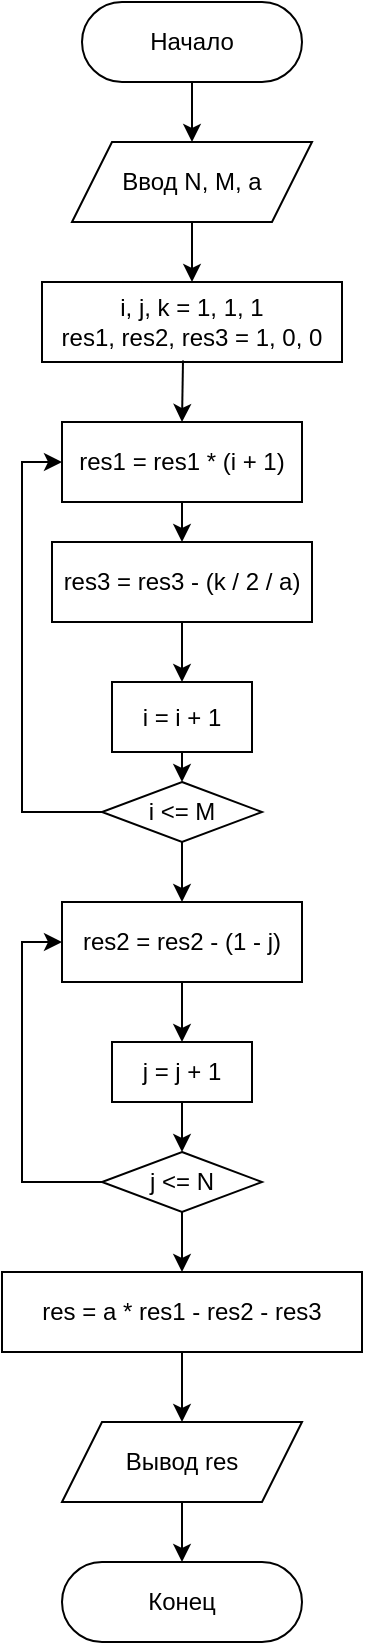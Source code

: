 <mxfile version="24.2.8" type="device">
  <diagram name="Страница — 1" id="xEmgllcR3weaRd5ca7ey">
    <mxGraphModel dx="1314" dy="809" grid="1" gridSize="10" guides="1" tooltips="1" connect="1" arrows="1" fold="1" page="1" pageScale="1" pageWidth="827" pageHeight="1169" math="0" shadow="0">
      <root>
        <mxCell id="0" />
        <mxCell id="1" parent="0" />
        <mxCell id="bxHcni_rUdnKQo_Xm9FA-153" value="Начало" style="rounded=1;whiteSpace=wrap;html=1;arcSize=50;" vertex="1" parent="1">
          <mxGeometry x="345" y="80" width="110" height="40" as="geometry" />
        </mxCell>
        <mxCell id="bxHcni_rUdnKQo_Xm9FA-154" value="Ввод N, M, a" style="shape=parallelogram;perimeter=parallelogramPerimeter;whiteSpace=wrap;html=1;fixedSize=1;" vertex="1" parent="1">
          <mxGeometry x="340" y="150" width="120" height="40" as="geometry" />
        </mxCell>
        <mxCell id="bxHcni_rUdnKQo_Xm9FA-157" value="i, j, k = 1, 1, 1&lt;div&gt;res1, res2, res3 = 1, 0, 0&lt;/div&gt;" style="rounded=0;whiteSpace=wrap;html=1;" vertex="1" parent="1">
          <mxGeometry x="325" y="220" width="150" height="40" as="geometry" />
        </mxCell>
        <mxCell id="bxHcni_rUdnKQo_Xm9FA-158" value="res1 = res1 * (i + 1)" style="rounded=0;whiteSpace=wrap;html=1;" vertex="1" parent="1">
          <mxGeometry x="335" y="290" width="120" height="40" as="geometry" />
        </mxCell>
        <mxCell id="bxHcni_rUdnKQo_Xm9FA-160" value="" style="endArrow=classic;html=1;rounded=0;exitX=0.5;exitY=1;exitDx=0;exitDy=0;" edge="1" parent="1" source="bxHcni_rUdnKQo_Xm9FA-158">
          <mxGeometry width="50" height="50" relative="1" as="geometry">
            <mxPoint x="145" y="440" as="sourcePoint" />
            <mxPoint x="395" y="350" as="targetPoint" />
          </mxGeometry>
        </mxCell>
        <mxCell id="bxHcni_rUdnKQo_Xm9FA-161" value="" style="endArrow=classic;html=1;rounded=0;exitX=0;exitY=0.5;exitDx=0;exitDy=0;entryX=0;entryY=0.5;entryDx=0;entryDy=0;" edge="1" parent="1" source="bxHcni_rUdnKQo_Xm9FA-204" target="bxHcni_rUdnKQo_Xm9FA-158">
          <mxGeometry width="50" height="50" relative="1" as="geometry">
            <mxPoint x="375" y="440" as="sourcePoint" />
            <mxPoint x="395" y="200" as="targetPoint" />
            <Array as="points">
              <mxPoint x="315" y="485" />
              <mxPoint x="315" y="310" />
            </Array>
          </mxGeometry>
        </mxCell>
        <mxCell id="bxHcni_rUdnKQo_Xm9FA-162" value="" style="endArrow=classic;html=1;rounded=0;exitX=0.5;exitY=1;exitDx=0;exitDy=0;entryX=0.5;entryY=0;entryDx=0;entryDy=0;" edge="1" parent="1" source="bxHcni_rUdnKQo_Xm9FA-153" target="bxHcni_rUdnKQo_Xm9FA-154">
          <mxGeometry width="50" height="50" relative="1" as="geometry">
            <mxPoint x="120" y="230" as="sourcePoint" />
            <mxPoint x="170" y="180" as="targetPoint" />
          </mxGeometry>
        </mxCell>
        <mxCell id="bxHcni_rUdnKQo_Xm9FA-163" value="" style="endArrow=classic;html=1;rounded=0;exitX=0.5;exitY=1;exitDx=0;exitDy=0;entryX=0.5;entryY=0;entryDx=0;entryDy=0;" edge="1" parent="1" source="bxHcni_rUdnKQo_Xm9FA-154" target="bxHcni_rUdnKQo_Xm9FA-157">
          <mxGeometry width="50" height="50" relative="1" as="geometry">
            <mxPoint x="140" y="290" as="sourcePoint" />
            <mxPoint x="190" y="240" as="targetPoint" />
          </mxGeometry>
        </mxCell>
        <mxCell id="bxHcni_rUdnKQo_Xm9FA-180" value="Вывод res" style="shape=parallelogram;perimeter=parallelogramPerimeter;whiteSpace=wrap;html=1;fixedSize=1;" vertex="1" parent="1">
          <mxGeometry x="335" y="790" width="120" height="40" as="geometry" />
        </mxCell>
        <mxCell id="bxHcni_rUdnKQo_Xm9FA-181" value="" style="endArrow=classic;html=1;rounded=0;exitX=0.5;exitY=1;exitDx=0;exitDy=0;" edge="1" parent="1" source="bxHcni_rUdnKQo_Xm9FA-180" target="bxHcni_rUdnKQo_Xm9FA-182">
          <mxGeometry width="50" height="50" relative="1" as="geometry">
            <mxPoint x="185" y="860" as="sourcePoint" />
            <mxPoint x="185" y="790" as="targetPoint" />
          </mxGeometry>
        </mxCell>
        <mxCell id="bxHcni_rUdnKQo_Xm9FA-182" value="Конец" style="rounded=1;whiteSpace=wrap;html=1;arcSize=50;" vertex="1" parent="1">
          <mxGeometry x="335" y="860" width="120" height="40" as="geometry" />
        </mxCell>
        <mxCell id="bxHcni_rUdnKQo_Xm9FA-195" value="res3 = res3 - (k / 2 / a)" style="rounded=0;whiteSpace=wrap;html=1;" vertex="1" parent="1">
          <mxGeometry x="330" y="350" width="130" height="40" as="geometry" />
        </mxCell>
        <mxCell id="bxHcni_rUdnKQo_Xm9FA-196" value="" style="endArrow=classic;html=1;rounded=0;exitX=0.5;exitY=1;exitDx=0;exitDy=0;" edge="1" parent="1" source="bxHcni_rUdnKQo_Xm9FA-195">
          <mxGeometry width="50" height="50" relative="1" as="geometry">
            <mxPoint x="295" y="520" as="sourcePoint" />
            <mxPoint x="395" y="420" as="targetPoint" />
          </mxGeometry>
        </mxCell>
        <mxCell id="bxHcni_rUdnKQo_Xm9FA-197" value="res = a * res1 - res2 - res3" style="rounded=0;whiteSpace=wrap;html=1;" vertex="1" parent="1">
          <mxGeometry x="305" y="715" width="180" height="40" as="geometry" />
        </mxCell>
        <mxCell id="bxHcni_rUdnKQo_Xm9FA-198" value="" style="endArrow=classic;html=1;rounded=0;exitX=0.5;exitY=1;exitDx=0;exitDy=0;entryX=0.5;entryY=0;entryDx=0;entryDy=0;" edge="1" parent="1" source="bxHcni_rUdnKQo_Xm9FA-197" target="bxHcni_rUdnKQo_Xm9FA-180">
          <mxGeometry width="50" height="50" relative="1" as="geometry">
            <mxPoint x="25" y="810" as="sourcePoint" />
            <mxPoint x="75" y="760" as="targetPoint" />
          </mxGeometry>
        </mxCell>
        <mxCell id="bxHcni_rUdnKQo_Xm9FA-202" value="i = i + 1" style="rounded=0;whiteSpace=wrap;html=1;" vertex="1" parent="1">
          <mxGeometry x="360" y="420" width="70" height="35" as="geometry" />
        </mxCell>
        <mxCell id="bxHcni_rUdnKQo_Xm9FA-204" value="i &amp;lt;= M" style="rhombus;whiteSpace=wrap;html=1;" vertex="1" parent="1">
          <mxGeometry x="355" y="470" width="80" height="30" as="geometry" />
        </mxCell>
        <mxCell id="bxHcni_rUdnKQo_Xm9FA-205" value="" style="endArrow=classic;html=1;rounded=0;exitX=0.5;exitY=1;exitDx=0;exitDy=0;" edge="1" parent="1" source="bxHcni_rUdnKQo_Xm9FA-202" target="bxHcni_rUdnKQo_Xm9FA-204">
          <mxGeometry width="50" height="50" relative="1" as="geometry">
            <mxPoint x="215" y="500" as="sourcePoint" />
            <mxPoint x="265" y="450" as="targetPoint" />
          </mxGeometry>
        </mxCell>
        <mxCell id="bxHcni_rUdnKQo_Xm9FA-206" value="res2 = res2 - (1 - j)" style="rounded=0;whiteSpace=wrap;html=1;" vertex="1" parent="1">
          <mxGeometry x="335" y="530" width="120" height="40" as="geometry" />
        </mxCell>
        <mxCell id="bxHcni_rUdnKQo_Xm9FA-207" value="" style="endArrow=classic;html=1;rounded=0;exitX=0.5;exitY=1;exitDx=0;exitDy=0;" edge="1" parent="1" source="bxHcni_rUdnKQo_Xm9FA-206">
          <mxGeometry width="50" height="50" relative="1" as="geometry">
            <mxPoint x="395" y="590" as="sourcePoint" />
            <mxPoint x="395" y="600" as="targetPoint" />
          </mxGeometry>
        </mxCell>
        <mxCell id="bxHcni_rUdnKQo_Xm9FA-208" value="j = j + 1" style="rounded=0;whiteSpace=wrap;html=1;" vertex="1" parent="1">
          <mxGeometry x="360" y="600" width="70" height="30" as="geometry" />
        </mxCell>
        <mxCell id="bxHcni_rUdnKQo_Xm9FA-210" value="j &amp;lt;= N" style="rhombus;whiteSpace=wrap;html=1;" vertex="1" parent="1">
          <mxGeometry x="355" y="655" width="80" height="30" as="geometry" />
        </mxCell>
        <mxCell id="bxHcni_rUdnKQo_Xm9FA-211" value="" style="endArrow=classic;html=1;rounded=0;exitX=0.5;exitY=1;exitDx=0;exitDy=0;entryX=0.5;entryY=0;entryDx=0;entryDy=0;" edge="1" parent="1" source="bxHcni_rUdnKQo_Xm9FA-208" target="bxHcni_rUdnKQo_Xm9FA-210">
          <mxGeometry width="50" height="50" relative="1" as="geometry">
            <mxPoint x="215" y="655" as="sourcePoint" />
            <mxPoint x="265" y="605" as="targetPoint" />
          </mxGeometry>
        </mxCell>
        <mxCell id="bxHcni_rUdnKQo_Xm9FA-212" value="" style="endArrow=classic;html=1;rounded=0;exitX=0;exitY=0.5;exitDx=0;exitDy=0;entryX=0;entryY=0.5;entryDx=0;entryDy=0;" edge="1" parent="1" source="bxHcni_rUdnKQo_Xm9FA-210" target="bxHcni_rUdnKQo_Xm9FA-206">
          <mxGeometry width="50" height="50" relative="1" as="geometry">
            <mxPoint x="235" y="695" as="sourcePoint" />
            <mxPoint x="285" y="605" as="targetPoint" />
            <Array as="points">
              <mxPoint x="315" y="670" />
              <mxPoint x="315" y="550" />
            </Array>
          </mxGeometry>
        </mxCell>
        <mxCell id="bxHcni_rUdnKQo_Xm9FA-213" value="" style="endArrow=classic;html=1;rounded=0;exitX=0.5;exitY=1;exitDx=0;exitDy=0;entryX=0.5;entryY=0;entryDx=0;entryDy=0;" edge="1" parent="1" source="bxHcni_rUdnKQo_Xm9FA-210" target="bxHcni_rUdnKQo_Xm9FA-197">
          <mxGeometry width="50" height="50" relative="1" as="geometry">
            <mxPoint x="185" y="775" as="sourcePoint" />
            <mxPoint x="235" y="725" as="targetPoint" />
          </mxGeometry>
        </mxCell>
        <mxCell id="bxHcni_rUdnKQo_Xm9FA-216" value="" style="endArrow=classic;html=1;rounded=0;exitX=0.47;exitY=0.982;exitDx=0;exitDy=0;entryX=0.5;entryY=0;entryDx=0;entryDy=0;exitPerimeter=0;" edge="1" parent="1" source="bxHcni_rUdnKQo_Xm9FA-157" target="bxHcni_rUdnKQo_Xm9FA-158">
          <mxGeometry width="50" height="50" relative="1" as="geometry">
            <mxPoint x="270" y="310" as="sourcePoint" />
            <mxPoint x="320" y="260" as="targetPoint" />
          </mxGeometry>
        </mxCell>
        <mxCell id="bxHcni_rUdnKQo_Xm9FA-217" value="" style="endArrow=classic;html=1;rounded=0;exitX=0.5;exitY=1;exitDx=0;exitDy=0;" edge="1" parent="1" source="bxHcni_rUdnKQo_Xm9FA-204" target="bxHcni_rUdnKQo_Xm9FA-206">
          <mxGeometry width="50" height="50" relative="1" as="geometry">
            <mxPoint x="150" y="620" as="sourcePoint" />
            <mxPoint x="200" y="570" as="targetPoint" />
          </mxGeometry>
        </mxCell>
      </root>
    </mxGraphModel>
  </diagram>
</mxfile>
